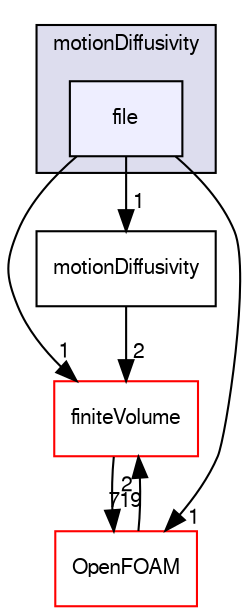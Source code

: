 digraph "src/fvMotionSolver/motionDiffusivity/file" {
  bgcolor=transparent;
  compound=true
  node [ fontsize="10", fontname="FreeSans"];
  edge [ labelfontsize="10", labelfontname="FreeSans"];
  subgraph clusterdir_8ab94aa558c9b87721da8bbf3fb9229e {
    graph [ bgcolor="#ddddee", pencolor="black", label="motionDiffusivity" fontname="FreeSans", fontsize="10", URL="dir_8ab94aa558c9b87721da8bbf3fb9229e.html"]
  dir_fac5fa1c1940bead3466f72c5a404f13 [shape=box, label="file", style="filled", fillcolor="#eeeeff", pencolor="black", URL="dir_fac5fa1c1940bead3466f72c5a404f13.html"];
  }
  dir_9bd15774b555cf7259a6fa18f99fe99b [shape=box label="finiteVolume" color="red" URL="dir_9bd15774b555cf7259a6fa18f99fe99b.html"];
  dir_66e2b341b6af2179306fe41c696b071d [shape=box label="motionDiffusivity" URL="dir_66e2b341b6af2179306fe41c696b071d.html"];
  dir_c5473ff19b20e6ec4dfe5c310b3778a8 [shape=box label="OpenFOAM" color="red" URL="dir_c5473ff19b20e6ec4dfe5c310b3778a8.html"];
  dir_9bd15774b555cf7259a6fa18f99fe99b->dir_c5473ff19b20e6ec4dfe5c310b3778a8 [headlabel="719", labeldistance=1.5 headhref="dir_000727_001706.html"];
  dir_66e2b341b6af2179306fe41c696b071d->dir_9bd15774b555cf7259a6fa18f99fe99b [headlabel="2", labeldistance=1.5 headhref="dir_001121_000727.html"];
  dir_c5473ff19b20e6ec4dfe5c310b3778a8->dir_9bd15774b555cf7259a6fa18f99fe99b [headlabel="2", labeldistance=1.5 headhref="dir_001706_000727.html"];
  dir_fac5fa1c1940bead3466f72c5a404f13->dir_9bd15774b555cf7259a6fa18f99fe99b [headlabel="1", labeldistance=1.5 headhref="dir_001113_000727.html"];
  dir_fac5fa1c1940bead3466f72c5a404f13->dir_66e2b341b6af2179306fe41c696b071d [headlabel="1", labeldistance=1.5 headhref="dir_001113_001121.html"];
  dir_fac5fa1c1940bead3466f72c5a404f13->dir_c5473ff19b20e6ec4dfe5c310b3778a8 [headlabel="1", labeldistance=1.5 headhref="dir_001113_001706.html"];
}
